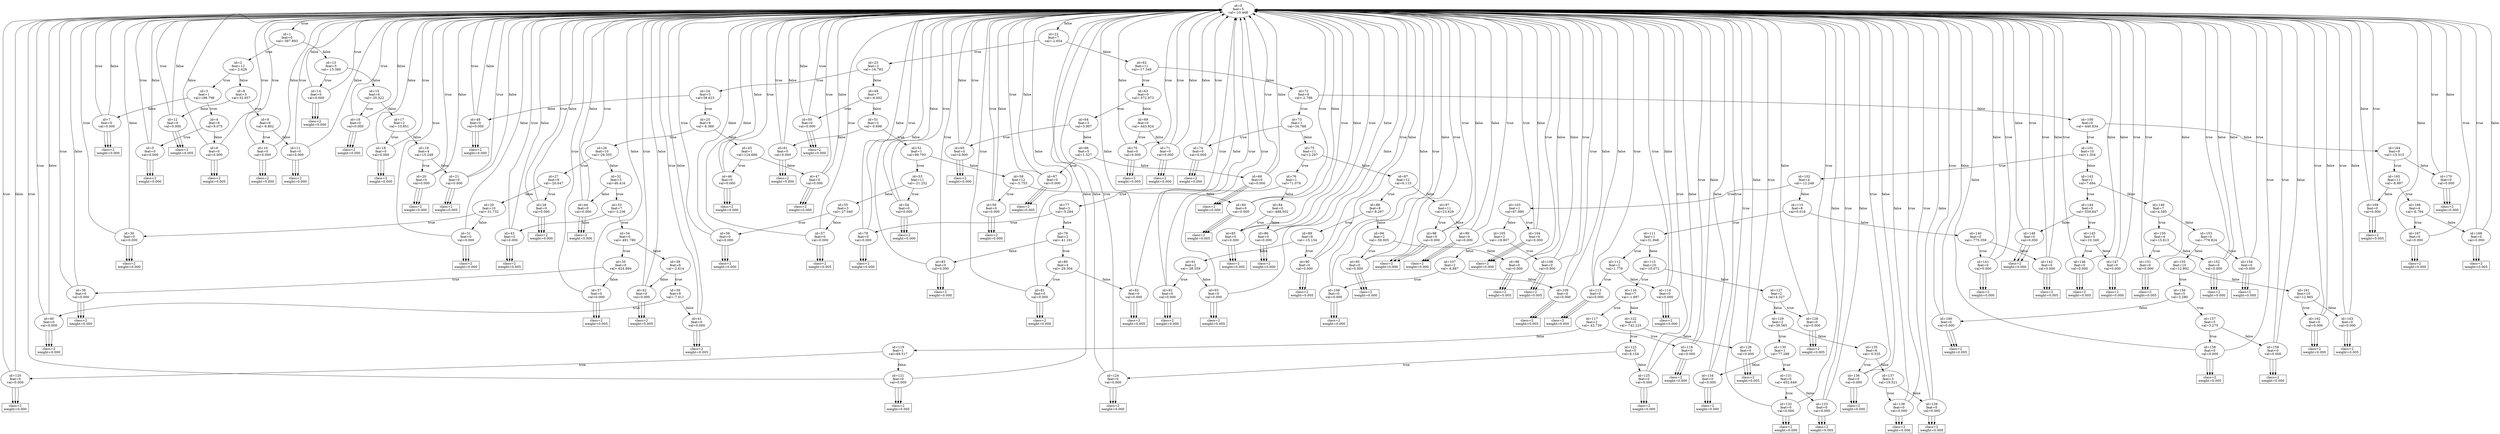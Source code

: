 digraph Tree0 {
  n0 [label="id=0\nfeat=5\nval=-10.468"];
  n0 -> n1 [label="true"];
  n0 -> n22 [label="false"];
  n1 [label="id=1\nfeat=0\nval=-587.893"];
  n1 -> n2 [label="true"];
  n1 -> n13 [label="false"];
  n2 [label="id=2\nfeat=12\nval=-2.628"];
  n2 -> n3 [label="true"];
  n2 -> n8 [label="false"];
  n3 [label="id=3\nfeat=1\nval=198.798"];
  n3 -> n4 [label="true"];
  n3 -> n7 [label="false"];
  n4 [label="id=4\nfeat=6\nval=9.075"];
  n4 -> n5 [label="true"];
  n4 -> n6 [label="false"];
  n5 [label="id=5\nfeat=0\nval=0.000"];
  n5 -> n0 [label="true"];
  n5 -> n0 [label="false"];
  n6 [label="id=6\nfeat=0\nval=0.000"];
  n6 -> n0 [label="true"];
  n6 -> n0 [label="false"];
  n7 [label="id=7\nfeat=0\nval=0.000"];
  n7 -> n0 [label="true"];
  n7 -> n0 [label="false"];
  n8 [label="id=8\nfeat=3\nval=32.957"];
  n8 -> n9 [label="true"];
  n8 -> n12 [label="false"];
  n9 [label="id=9\nfeat=6\nval=-6.862"];
  n9 -> n10 [label="true"];
  n9 -> n11 [label="false"];
  n10 [label="id=10\nfeat=0\nval=0.000"];
  n10 -> n0 [label="true"];
  n10 -> n0 [label="false"];
  n11 [label="id=11\nfeat=0\nval=0.000"];
  n11 -> n0 [label="true"];
  n11 -> n0 [label="false"];
  n12 [label="id=12\nfeat=0\nval=0.000"];
  n12 -> n0 [label="true"];
  n12 -> n0 [label="false"];
  n13 [label="id=13\nfeat=5\nval=-15.380"];
  n13 -> n14 [label="true"];
  n13 -> n15 [label="false"];
  n14 [label="id=14\nfeat=0\nval=0.000"];
  n14 -> n0 [label="true"];
  n14 -> n0 [label="false"];
  n15 [label="id=15\nfeat=6\nval=-35.322"];
  n15 -> n16 [label="true"];
  n15 -> n17 [label="false"];
  n16 [label="id=16\nfeat=0\nval=0.000"];
  n16 -> n0 [label="true"];
  n16 -> n0 [label="false"];
  n17 [label="id=17\nfeat=2\nval=-10.851"];
  n17 -> n18 [label="true"];
  n17 -> n19 [label="false"];
  n18 [label="id=18\nfeat=0\nval=0.000"];
  n18 -> n0 [label="true"];
  n18 -> n0 [label="false"];
  n19 [label="id=19\nfeat=4\nval=15.248"];
  n19 -> n20 [label="true"];
  n19 -> n21 [label="false"];
  n20 [label="id=20\nfeat=0\nval=0.000"];
  n20 -> n0 [label="true"];
  n20 -> n0 [label="false"];
  n21 [label="id=21\nfeat=0\nval=0.000"];
  n21 -> n0 [label="true"];
  n21 -> n0 [label="false"];
  n22 [label="id=22\nfeat=7\nval=-2.654"];
  n22 -> n23 [label="true"];
  n22 -> n62 [label="false"];
  n23 [label="id=23\nfeat=2\nval=-16.785"];
  n23 -> n24 [label="true"];
  n23 -> n49 [label="false"];
  n24 [label="id=24\nfeat=3\nval=58.623"];
  n24 -> n25 [label="true"];
  n24 -> n48 [label="false"];
  n25 [label="id=25\nfeat=9\nval=-6.389"];
  n25 -> n26 [label="true"];
  n25 -> n45 [label="false"];
  n26 [label="id=26\nfeat=10\nval=-29.355"];
  n26 -> n27 [label="true"];
  n26 -> n32 [label="false"];
  n27 [label="id=27\nfeat=9\nval=-20.647"];
  n27 -> n28 [label="true"];
  n27 -> n29 [label="false"];
  n28 [label="id=28\nfeat=0\nval=0.000"];
  n28 -> n0 [label="true"];
  n28 -> n0 [label="false"];
  n29 [label="id=29\nfeat=10\nval=-31.732"];
  n29 -> n30 [label="true"];
  n29 -> n31 [label="false"];
  n30 [label="id=30\nfeat=0\nval=0.000"];
  n30 -> n0 [label="true"];
  n30 -> n0 [label="false"];
  n31 [label="id=31\nfeat=0\nval=0.000"];
  n31 -> n0 [label="true"];
  n31 -> n0 [label="false"];
  n32 [label="id=32\nfeat=3\nval=46.416"];
  n32 -> n33 [label="true"];
  n32 -> n44 [label="false"];
  n33 [label="id=33\nfeat=7\nval=-3.236"];
  n33 -> n34 [label="true"];
  n33 -> n43 [label="false"];
  n34 [label="id=34\nfeat=0\nval=-491.780"];
  n34 -> n35 [label="true"];
  n34 -> n38 [label="false"];
  n35 [label="id=35\nfeat=0\nval=-624.894"];
  n35 -> n36 [label="true"];
  n35 -> n37 [label="false"];
  n36 [label="id=36\nfeat=0\nval=0.000"];
  n36 -> n0 [label="true"];
  n36 -> n0 [label="false"];
  n37 [label="id=37\nfeat=0\nval=0.000"];
  n37 -> n0 [label="true"];
  n37 -> n0 [label="false"];
  n38 [label="id=38\nfeat=6\nval=-2.614"];
  n38 -> n39 [label="true"];
  n38 -> n42 [label="false"];
  n39 [label="id=39\nfeat=9\nval=-7.411"];
  n39 -> n40 [label="true"];
  n39 -> n41 [label="false"];
  n40 [label="id=40\nfeat=0\nval=0.000"];
  n40 -> n0 [label="true"];
  n40 -> n0 [label="false"];
  n41 [label="id=41\nfeat=0\nval=0.000"];
  n41 -> n0 [label="true"];
  n41 -> n0 [label="false"];
  n42 [label="id=42\nfeat=0\nval=0.000"];
  n42 -> n0 [label="true"];
  n42 -> n0 [label="false"];
  n43 [label="id=43\nfeat=0\nval=0.000"];
  n43 -> n0 [label="true"];
  n43 -> n0 [label="false"];
  n44 [label="id=44\nfeat=0\nval=0.000"];
  n44 -> n0 [label="true"];
  n44 -> n0 [label="false"];
  n45 [label="id=45\nfeat=1\nval=124.666"];
  n45 -> n46 [label="true"];
  n45 -> n47 [label="false"];
  n46 [label="id=46\nfeat=0\nval=0.000"];
  n46 -> n0 [label="true"];
  n46 -> n0 [label="false"];
  n47 [label="id=47\nfeat=0\nval=0.000"];
  n47 -> n0 [label="true"];
  n47 -> n0 [label="false"];
  n48 [label="id=48\nfeat=0\nval=0.000"];
  n48 -> n0 [label="true"];
  n48 -> n0 [label="false"];
  n49 [label="id=49\nfeat=7\nval=-6.002"];
  n49 -> n50 [label="true"];
  n49 -> n51 [label="false"];
  n50 [label="id=50\nfeat=0\nval=0.000"];
  n50 -> n0 [label="true"];
  n50 -> n0 [label="false"];
  n51 [label="id=51\nfeat=3\nval=-0.699"];
  n51 -> n52 [label="true"];
  n51 -> n61 [label="false"];
  n52 [label="id=52\nfeat=1\nval=99.793"];
  n52 -> n53 [label="true"];
  n52 -> n58 [label="false"];
  n53 [label="id=53\nfeat=11\nval=-21.252"];
  n53 -> n54 [label="true"];
  n53 -> n55 [label="false"];
  n54 [label="id=54\nfeat=0\nval=0.000"];
  n54 -> n0 [label="true"];
  n54 -> n0 [label="false"];
  n55 [label="id=55\nfeat=3\nval=-27.040"];
  n55 -> n56 [label="true"];
  n55 -> n57 [label="false"];
  n56 [label="id=56\nfeat=0\nval=0.000"];
  n56 -> n0 [label="true"];
  n56 -> n0 [label="false"];
  n57 [label="id=57\nfeat=0\nval=0.000"];
  n57 -> n0 [label="true"];
  n57 -> n0 [label="false"];
  n58 [label="id=58\nfeat=12\nval=-5.753"];
  n58 -> n59 [label="true"];
  n58 -> n60 [label="false"];
  n59 [label="id=59\nfeat=0\nval=0.000"];
  n59 -> n0 [label="true"];
  n59 -> n0 [label="false"];
  n60 [label="id=60\nfeat=0\nval=0.000"];
  n60 -> n0 [label="true"];
  n60 -> n0 [label="false"];
  n61 [label="id=61\nfeat=0\nval=0.000"];
  n61 -> n0 [label="true"];
  n61 -> n0 [label="false"];
  n62 [label="id=62\nfeat=11\nval=-17.349"];
  n62 -> n63 [label="true"];
  n62 -> n72 [label="false"];
  n63 [label="id=63\nfeat=0\nval=-572.973"];
  n63 -> n64 [label="true"];
  n63 -> n69 [label="false"];
  n64 [label="id=64\nfeat=3\nval=3.907"];
  n64 -> n65 [label="true"];
  n64 -> n66 [label="false"];
  n65 [label="id=65\nfeat=0\nval=0.000"];
  n65 -> n0 [label="true"];
  n65 -> n0 [label="false"];
  n66 [label="id=66\nfeat=5\nval=1.527"];
  n66 -> n67 [label="true"];
  n66 -> n68 [label="false"];
  n67 [label="id=67\nfeat=0\nval=0.000"];
  n67 -> n0 [label="true"];
  n67 -> n0 [label="false"];
  n68 [label="id=68\nfeat=0\nval=0.000"];
  n68 -> n0 [label="true"];
  n68 -> n0 [label="false"];
  n69 [label="id=69\nfeat=0\nval=-443.924"];
  n69 -> n70 [label="true"];
  n69 -> n71 [label="false"];
  n70 [label="id=70\nfeat=0\nval=0.000"];
  n70 -> n0 [label="true"];
  n70 -> n0 [label="false"];
  n71 [label="id=71\nfeat=0\nval=0.000"];
  n71 -> n0 [label="true"];
  n71 -> n0 [label="false"];
  n72 [label="id=72\nfeat=6\nval=-2.789"];
  n72 -> n73 [label="true"];
  n72 -> n100 [label="false"];
  n73 [label="id=73\nfeat=1\nval=34.788"];
  n73 -> n74 [label="true"];
  n73 -> n75 [label="false"];
  n74 [label="id=74\nfeat=0\nval=0.000"];
  n74 -> n0 [label="true"];
  n74 -> n0 [label="false"];
  n75 [label="id=75\nfeat=11\nval=2.297"];
  n75 -> n76 [label="true"];
  n75 -> n87 [label="false"];
  n76 [label="id=76\nfeat=1\nval=71.079"];
  n76 -> n77 [label="true"];
  n76 -> n84 [label="false"];
  n77 [label="id=77\nfeat=3\nval=-5.284"];
  n77 -> n78 [label="true"];
  n77 -> n79 [label="false"];
  n78 [label="id=78\nfeat=0\nval=0.000"];
  n78 -> n0 [label="true"];
  n78 -> n0 [label="false"];
  n79 [label="id=79\nfeat=2\nval=-41.161"];
  n79 -> n80 [label="true"];
  n79 -> n83 [label="false"];
  n80 [label="id=80\nfeat=4\nval=-29.304"];
  n80 -> n81 [label="true"];
  n80 -> n82 [label="false"];
  n81 [label="id=81\nfeat=0\nval=0.000"];
  n81 -> n0 [label="true"];
  n81 -> n0 [label="false"];
  n82 [label="id=82\nfeat=0\nval=0.000"];
  n82 -> n0 [label="true"];
  n82 -> n0 [label="false"];
  n83 [label="id=83\nfeat=0\nval=0.000"];
  n83 -> n0 [label="true"];
  n83 -> n0 [label="false"];
  n84 [label="id=84\nfeat=0\nval=-488.502"];
  n84 -> n85 [label="true"];
  n84 -> n86 [label="false"];
  n85 [label="id=85\nfeat=0\nval=0.000"];
  n85 -> n0 [label="true"];
  n85 -> n0 [label="false"];
  n86 [label="id=86\nfeat=0\nval=0.000"];
  n86 -> n0 [label="true"];
  n86 -> n0 [label="false"];
  n87 [label="id=87\nfeat=12\nval=6.115"];
  n87 -> n88 [label="true"];
  n87 -> n97 [label="false"];
  n88 [label="id=88\nfeat=8\nval=-8.287"];
  n88 -> n89 [label="true"];
  n88 -> n94 [label="false"];
  n89 [label="id=89\nfeat=9\nval=-15.134"];
  n89 -> n90 [label="true"];
  n89 -> n91 [label="false"];
  n90 [label="id=90\nfeat=0\nval=0.000"];
  n90 -> n0 [label="true"];
  n90 -> n0 [label="false"];
  n91 [label="id=91\nfeat=2\nval=-38.559"];
  n91 -> n92 [label="true"];
  n91 -> n93 [label="false"];
  n92 [label="id=92\nfeat=0\nval=0.000"];
  n92 -> n0 [label="true"];
  n92 -> n0 [label="false"];
  n93 [label="id=93\nfeat=0\nval=0.000"];
  n93 -> n0 [label="true"];
  n93 -> n0 [label="false"];
  n94 [label="id=94\nfeat=2\nval=-59.005"];
  n94 -> n95 [label="true"];
  n94 -> n96 [label="false"];
  n95 [label="id=95\nfeat=0\nval=0.000"];
  n95 -> n0 [label="true"];
  n95 -> n0 [label="false"];
  n96 [label="id=96\nfeat=0\nval=0.000"];
  n96 -> n0 [label="true"];
  n96 -> n0 [label="false"];
  n97 [label="id=97\nfeat=11\nval=23.629"];
  n97 -> n98 [label="true"];
  n97 -> n99 [label="false"];
  n98 [label="id=98\nfeat=0\nval=0.000"];
  n98 -> n0 [label="true"];
  n98 -> n0 [label="false"];
  n99 [label="id=99\nfeat=0\nval=0.000"];
  n99 -> n0 [label="true"];
  n99 -> n0 [label="false"];
  n100 [label="id=100\nfeat=0\nval=-440.834"];
  n100 -> n101 [label="true"];
  n100 -> n164 [label="false"];
  n101 [label="id=101\nfeat=10\nval=1.304"];
  n101 -> n102 [label="true"];
  n101 -> n143 [label="false"];
  n102 [label="id=102\nfeat=4\nval=-12.248"];
  n102 -> n103 [label="true"];
  n102 -> n110 [label="false"];
  n103 [label="id=103\nfeat=1\nval=67.980"];
  n103 -> n104 [label="true"];
  n103 -> n105 [label="false"];
  n104 [label="id=104\nfeat=0\nval=0.000"];
  n104 -> n0 [label="true"];
  n104 -> n0 [label="false"];
  n105 [label="id=105\nfeat=2\nval=-19.807"];
  n105 -> n106 [label="true"];
  n105 -> n107 [label="false"];
  n106 [label="id=106\nfeat=0\nval=0.000"];
  n106 -> n0 [label="true"];
  n106 -> n0 [label="false"];
  n107 [label="id=107\nfeat=2\nval=-8.887"];
  n107 -> n108 [label="true"];
  n107 -> n109 [label="false"];
  n108 [label="id=108\nfeat=0\nval=0.000"];
  n108 -> n0 [label="true"];
  n108 -> n0 [label="false"];
  n109 [label="id=109\nfeat=0\nval=0.000"];
  n109 -> n0 [label="true"];
  n109 -> n0 [label="false"];
  n110 [label="id=110\nfeat=8\nval=0.018"];
  n110 -> n111 [label="true"];
  n110 -> n140 [label="false"];
  n111 [label="id=111\nfeat=1\nval=31.948"];
  n111 -> n112 [label="true"];
  n111 -> n115 [label="false"];
  n112 [label="id=112\nfeat=2\nval=1.776"];
  n112 -> n113 [label="true"];
  n112 -> n114 [label="false"];
  n113 [label="id=113\nfeat=0\nval=0.000"];
  n113 -> n0 [label="true"];
  n113 -> n0 [label="false"];
  n114 [label="id=114\nfeat=0\nval=0.000"];
  n114 -> n0 [label="true"];
  n114 -> n0 [label="false"];
  n115 [label="id=115\nfeat=10\nval=-10.072"];
  n115 -> n116 [label="true"];
  n115 -> n127 [label="false"];
  n116 [label="id=116\nfeat=7\nval=-1.897"];
  n116 -> n117 [label="true"];
  n116 -> n122 [label="false"];
  n117 [label="id=117\nfeat=2\nval=-42.739"];
  n117 -> n118 [label="true"];
  n117 -> n119 [label="false"];
  n118 [label="id=118\nfeat=0\nval=0.000"];
  n118 -> n0 [label="true"];
  n118 -> n0 [label="false"];
  n119 [label="id=119\nfeat=1\nval=69.517"];
  n119 -> n120 [label="true"];
  n119 -> n121 [label="false"];
  n120 [label="id=120\nfeat=0\nval=0.000"];
  n120 -> n0 [label="true"];
  n120 -> n0 [label="false"];
  n121 [label="id=121\nfeat=0\nval=0.000"];
  n121 -> n0 [label="true"];
  n121 -> n0 [label="false"];
  n122 [label="id=122\nfeat=0\nval=-742.225"];
  n122 -> n123 [label="true"];
  n122 -> n126 [label="false"];
  n123 [label="id=123\nfeat=5\nval=6.154"];
  n123 -> n124 [label="true"];
  n123 -> n125 [label="false"];
  n124 [label="id=124\nfeat=0\nval=0.000"];
  n124 -> n0 [label="true"];
  n124 -> n0 [label="false"];
  n125 [label="id=125\nfeat=0\nval=0.000"];
  n125 -> n0 [label="true"];
  n125 -> n0 [label="false"];
  n126 [label="id=126\nfeat=0\nval=0.000"];
  n126 -> n0 [label="true"];
  n126 -> n0 [label="false"];
  n127 [label="id=127\nfeat=2\nval=4.327"];
  n127 -> n128 [label="true"];
  n127 -> n129 [label="false"];
  n128 [label="id=128\nfeat=0\nval=0.000"];
  n128 -> n0 [label="true"];
  n128 -> n0 [label="false"];
  n129 [label="id=129\nfeat=2\nval=39.565"];
  n129 -> n130 [label="true"];
  n129 -> n135 [label="false"];
  n130 [label="id=130\nfeat=1\nval=77.288"];
  n130 -> n131 [label="true"];
  n130 -> n134 [label="false"];
  n131 [label="id=131\nfeat=0\nval=-652.649"];
  n131 -> n132 [label="true"];
  n131 -> n133 [label="false"];
  n132 [label="id=132\nfeat=0\nval=0.000"];
  n132 -> n0 [label="true"];
  n132 -> n0 [label="false"];
  n133 [label="id=133\nfeat=0\nval=0.000"];
  n133 -> n0 [label="true"];
  n133 -> n0 [label="false"];
  n134 [label="id=134\nfeat=0\nval=0.000"];
  n134 -> n0 [label="true"];
  n134 -> n0 [label="false"];
  n135 [label="id=135\nfeat=6\nval=-0.535"];
  n135 -> n136 [label="true"];
  n135 -> n137 [label="false"];
  n136 [label="id=136\nfeat=0\nval=0.000"];
  n136 -> n0 [label="true"];
  n136 -> n0 [label="false"];
  n137 [label="id=137\nfeat=3\nval=19.521"];
  n137 -> n138 [label="true"];
  n137 -> n139 [label="false"];
  n138 [label="id=138\nfeat=0\nval=0.000"];
  n138 -> n0 [label="true"];
  n138 -> n0 [label="false"];
  n139 [label="id=139\nfeat=0\nval=0.000"];
  n139 -> n0 [label="true"];
  n139 -> n0 [label="false"];
  n140 [label="id=140\nfeat=0\nval=-775.359"];
  n140 -> n141 [label="true"];
  n140 -> n142 [label="false"];
  n141 [label="id=141\nfeat=0\nval=0.000"];
  n141 -> n0 [label="true"];
  n141 -> n0 [label="false"];
  n142 [label="id=142\nfeat=0\nval=0.000"];
  n142 -> n0 [label="true"];
  n142 -> n0 [label="false"];
  n143 [label="id=143\nfeat=1\nval=7.694"];
  n143 -> n144 [label="true"];
  n143 -> n149 [label="false"];
  n144 [label="id=144\nfeat=0\nval=-559.847"];
  n144 -> n145 [label="true"];
  n144 -> n148 [label="false"];
  n145 [label="id=145\nfeat=5\nval=10.349"];
  n145 -> n146 [label="true"];
  n145 -> n147 [label="false"];
  n146 [label="id=146\nfeat=0\nval=0.000"];
  n146 -> n0 [label="true"];
  n146 -> n0 [label="false"];
  n147 [label="id=147\nfeat=0\nval=0.000"];
  n147 -> n0 [label="true"];
  n147 -> n0 [label="false"];
  n148 [label="id=148\nfeat=0\nval=0.000"];
  n148 -> n0 [label="true"];
  n148 -> n0 [label="false"];
  n149 [label="id=149\nfeat=7\nval=4.585"];
  n149 -> n150 [label="true"];
  n149 -> n153 [label="false"];
  n150 [label="id=150\nfeat=4\nval=15.613"];
  n150 -> n151 [label="true"];
  n150 -> n152 [label="false"];
  n151 [label="id=151\nfeat=0\nval=0.000"];
  n151 -> n0 [label="true"];
  n151 -> n0 [label="false"];
  n152 [label="id=152\nfeat=0\nval=0.000"];
  n152 -> n0 [label="true"];
  n152 -> n0 [label="false"];
  n153 [label="id=153\nfeat=0\nval=-779.824"];
  n153 -> n154 [label="true"];
  n153 -> n155 [label="false"];
  n154 [label="id=154\nfeat=0\nval=0.000"];
  n154 -> n0 [label="true"];
  n154 -> n0 [label="false"];
  n155 [label="id=155\nfeat=10\nval=12.892"];
  n155 -> n156 [label="true"];
  n155 -> n161 [label="false"];
  n156 [label="id=156\nfeat=5\nval=3.280"];
  n156 -> n157 [label="true"];
  n156 -> n160 [label="false"];
  n157 [label="id=157\nfeat=5\nval=3.275"];
  n157 -> n158 [label="true"];
  n157 -> n159 [label="false"];
  n158 [label="id=158\nfeat=0\nval=0.000"];
  n158 -> n0 [label="true"];
  n158 -> n0 [label="false"];
  n159 [label="id=159\nfeat=0\nval=0.000"];
  n159 -> n0 [label="true"];
  n159 -> n0 [label="false"];
  n160 [label="id=160\nfeat=0\nval=0.000"];
  n160 -> n0 [label="true"];
  n160 -> n0 [label="false"];
  n161 [label="id=161\nfeat=10\nval=12.965"];
  n161 -> n162 [label="true"];
  n161 -> n163 [label="false"];
  n162 [label="id=162\nfeat=0\nval=0.000"];
  n162 -> n0 [label="true"];
  n162 -> n0 [label="false"];
  n163 [label="id=163\nfeat=0\nval=0.000"];
  n163 -> n0 [label="true"];
  n163 -> n0 [label="false"];
  n164 [label="id=164\nfeat=9\nval=-15.515"];
  n164 -> n165 [label="true"];
  n164 -> n170 [label="false"];
  n165 [label="id=165\nfeat=11\nval=-8.997"];
  n165 -> n166 [label="true"];
  n165 -> n169 [label="false"];
  n166 [label="id=166\nfeat=4\nval=-6.794"];
  n166 -> n167 [label="true"];
  n166 -> n168 [label="false"];
  n167 [label="id=167\nfeat=0\nval=0.000"];
  n167 -> n0 [label="true"];
  n167 -> n0 [label="false"];
  n168 [label="id=168\nfeat=0\nval=0.000"];
  n168 -> n0 [label="true"];
  n168 -> n0 [label="false"];
  n169 [label="id=169\nfeat=0\nval=0.000"];
  n169 -> n0 [label="true"];
  n169 -> n0 [label="false"];
  n170 [label="id=170\nfeat=0\nval=0.000"];
  n170 -> n0 [label="true"];
  n170 -> n0 [label="false"];
  leaf_5 [shape=box,label="class=0\nweight=0.000"];
  n5 -> leaf_5;
  leaf_5 [shape=box,label="class=1\nweight=0.005"];
  n5 -> leaf_5;
  leaf_5 [shape=box,label="class=2\nweight=0.000"];
  n5 -> leaf_5;
  leaf_6 [shape=box,label="class=0\nweight=0.000"];
  n6 -> leaf_6;
  leaf_6 [shape=box,label="class=1\nweight=0.000"];
  n6 -> leaf_6;
  leaf_6 [shape=box,label="class=2\nweight=0.005"];
  n6 -> leaf_6;
  leaf_7 [shape=box,label="class=0\nweight=0.005"];
  n7 -> leaf_7;
  leaf_7 [shape=box,label="class=1\nweight=0.000"];
  n7 -> leaf_7;
  leaf_7 [shape=box,label="class=2\nweight=0.000"];
  n7 -> leaf_7;
  leaf_10 [shape=box,label="class=0\nweight=0.000"];
  n10 -> leaf_10;
  leaf_10 [shape=box,label="class=1\nweight=0.005"];
  n10 -> leaf_10;
  leaf_10 [shape=box,label="class=2\nweight=0.000"];
  n10 -> leaf_10;
  leaf_11 [shape=box,label="class=0\nweight=0.005"];
  n11 -> leaf_11;
  leaf_11 [shape=box,label="class=1\nweight=0.000"];
  n11 -> leaf_11;
  leaf_11 [shape=box,label="class=2\nweight=0.000"];
  n11 -> leaf_11;
  leaf_12 [shape=box,label="class=0\nweight=0.000"];
  n12 -> leaf_12;
  leaf_12 [shape=box,label="class=1\nweight=0.000"];
  n12 -> leaf_12;
  leaf_12 [shape=box,label="class=2\nweight=0.005"];
  n12 -> leaf_12;
  leaf_14 [shape=box,label="class=0\nweight=0.005"];
  n14 -> leaf_14;
  leaf_14 [shape=box,label="class=1\nweight=0.000"];
  n14 -> leaf_14;
  leaf_14 [shape=box,label="class=2\nweight=0.000"];
  n14 -> leaf_14;
  leaf_16 [shape=box,label="class=0\nweight=0.000"];
  n16 -> leaf_16;
  leaf_16 [shape=box,label="class=1\nweight=0.005"];
  n16 -> leaf_16;
  leaf_16 [shape=box,label="class=2\nweight=0.000"];
  n16 -> leaf_16;
  leaf_18 [shape=box,label="class=0\nweight=0.005"];
  n18 -> leaf_18;
  leaf_18 [shape=box,label="class=1\nweight=0.000"];
  n18 -> leaf_18;
  leaf_18 [shape=box,label="class=2\nweight=0.000"];
  n18 -> leaf_18;
  leaf_20 [shape=box,label="class=0\nweight=0.005"];
  n20 -> leaf_20;
  leaf_20 [shape=box,label="class=1\nweight=0.000"];
  n20 -> leaf_20;
  leaf_20 [shape=box,label="class=2\nweight=0.000"];
  n20 -> leaf_20;
  leaf_21 [shape=box,label="class=0\nweight=0.000"];
  n21 -> leaf_21;
  leaf_21 [shape=box,label="class=1\nweight=0.000"];
  n21 -> leaf_21;
  leaf_21 [shape=box,label="class=2\nweight=0.005"];
  n21 -> leaf_21;
  leaf_28 [shape=box,label="class=0\nweight=0.000"];
  n28 -> leaf_28;
  leaf_28 [shape=box,label="class=1\nweight=0.005"];
  n28 -> leaf_28;
  leaf_28 [shape=box,label="class=2\nweight=0.000"];
  n28 -> leaf_28;
  leaf_30 [shape=box,label="class=0\nweight=0.000"];
  n30 -> leaf_30;
  leaf_30 [shape=box,label="class=1\nweight=0.005"];
  n30 -> leaf_30;
  leaf_30 [shape=box,label="class=2\nweight=0.000"];
  n30 -> leaf_30;
  leaf_31 [shape=box,label="class=0\nweight=0.005"];
  n31 -> leaf_31;
  leaf_31 [shape=box,label="class=1\nweight=0.000"];
  n31 -> leaf_31;
  leaf_31 [shape=box,label="class=2\nweight=0.000"];
  n31 -> leaf_31;
  leaf_36 [shape=box,label="class=0\nweight=0.000"];
  n36 -> leaf_36;
  leaf_36 [shape=box,label="class=1\nweight=0.005"];
  n36 -> leaf_36;
  leaf_36 [shape=box,label="class=2\nweight=0.000"];
  n36 -> leaf_36;
  leaf_37 [shape=box,label="class=0\nweight=0.000"];
  n37 -> leaf_37;
  leaf_37 [shape=box,label="class=1\nweight=0.000"];
  n37 -> leaf_37;
  leaf_37 [shape=box,label="class=2\nweight=0.005"];
  n37 -> leaf_37;
  leaf_40 [shape=box,label="class=0\nweight=0.005"];
  n40 -> leaf_40;
  leaf_40 [shape=box,label="class=1\nweight=0.000"];
  n40 -> leaf_40;
  leaf_40 [shape=box,label="class=2\nweight=0.000"];
  n40 -> leaf_40;
  leaf_41 [shape=box,label="class=0\nweight=0.000"];
  n41 -> leaf_41;
  leaf_41 [shape=box,label="class=1\nweight=0.000"];
  n41 -> leaf_41;
  leaf_41 [shape=box,label="class=2\nweight=0.005"];
  n41 -> leaf_41;
  leaf_42 [shape=box,label="class=0\nweight=0.000"];
  n42 -> leaf_42;
  leaf_42 [shape=box,label="class=1\nweight=0.000"];
  n42 -> leaf_42;
  leaf_42 [shape=box,label="class=2\nweight=0.005"];
  n42 -> leaf_42;
  leaf_43 [shape=box,label="class=0\nweight=0.000"];
  n43 -> leaf_43;
  leaf_43 [shape=box,label="class=1\nweight=0.000"];
  n43 -> leaf_43;
  leaf_43 [shape=box,label="class=2\nweight=0.005"];
  n43 -> leaf_43;
  leaf_44 [shape=box,label="class=0\nweight=0.000"];
  n44 -> leaf_44;
  leaf_44 [shape=box,label="class=1\nweight=0.005"];
  n44 -> leaf_44;
  leaf_44 [shape=box,label="class=2\nweight=0.000"];
  n44 -> leaf_44;
  leaf_46 [shape=box,label="class=0\nweight=0.000"];
  n46 -> leaf_46;
  leaf_46 [shape=box,label="class=1\nweight=0.005"];
  n46 -> leaf_46;
  leaf_46 [shape=box,label="class=2\nweight=0.000"];
  n46 -> leaf_46;
  leaf_47 [shape=box,label="class=0\nweight=0.005"];
  n47 -> leaf_47;
  leaf_47 [shape=box,label="class=1\nweight=0.000"];
  n47 -> leaf_47;
  leaf_47 [shape=box,label="class=2\nweight=0.000"];
  n47 -> leaf_47;
  leaf_48 [shape=box,label="class=0\nweight=0.005"];
  n48 -> leaf_48;
  leaf_48 [shape=box,label="class=1\nweight=0.000"];
  n48 -> leaf_48;
  leaf_48 [shape=box,label="class=2\nweight=0.000"];
  n48 -> leaf_48;
  leaf_50 [shape=box,label="class=0\nweight=0.000"];
  n50 -> leaf_50;
  leaf_50 [shape=box,label="class=1\nweight=0.005"];
  n50 -> leaf_50;
  leaf_50 [shape=box,label="class=2\nweight=0.000"];
  n50 -> leaf_50;
  leaf_54 [shape=box,label="class=0\nweight=0.000"];
  n54 -> leaf_54;
  leaf_54 [shape=box,label="class=1\nweight=0.005"];
  n54 -> leaf_54;
  leaf_54 [shape=box,label="class=2\nweight=0.000"];
  n54 -> leaf_54;
  leaf_56 [shape=box,label="class=0\nweight=0.000"];
  n56 -> leaf_56;
  leaf_56 [shape=box,label="class=1\nweight=0.005"];
  n56 -> leaf_56;
  leaf_56 [shape=box,label="class=2\nweight=0.000"];
  n56 -> leaf_56;
  leaf_57 [shape=box,label="class=0\nweight=0.000"];
  n57 -> leaf_57;
  leaf_57 [shape=box,label="class=1\nweight=0.000"];
  n57 -> leaf_57;
  leaf_57 [shape=box,label="class=2\nweight=0.005"];
  n57 -> leaf_57;
  leaf_59 [shape=box,label="class=0\nweight=0.005"];
  n59 -> leaf_59;
  leaf_59 [shape=box,label="class=1\nweight=0.000"];
  n59 -> leaf_59;
  leaf_59 [shape=box,label="class=2\nweight=0.000"];
  n59 -> leaf_59;
  leaf_60 [shape=box,label="class=0\nweight=0.000"];
  n60 -> leaf_60;
  leaf_60 [shape=box,label="class=1\nweight=0.000"];
  n60 -> leaf_60;
  leaf_60 [shape=box,label="class=2\nweight=0.005"];
  n60 -> leaf_60;
  leaf_61 [shape=box,label="class=0\nweight=0.000"];
  n61 -> leaf_61;
  leaf_61 [shape=box,label="class=1\nweight=0.005"];
  n61 -> leaf_61;
  leaf_61 [shape=box,label="class=2\nweight=0.000"];
  n61 -> leaf_61;
  leaf_65 [shape=box,label="class=0\nweight=0.000"];
  n65 -> leaf_65;
  leaf_65 [shape=box,label="class=1\nweight=0.005"];
  n65 -> leaf_65;
  leaf_65 [shape=box,label="class=2\nweight=0.000"];
  n65 -> leaf_65;
  leaf_67 [shape=box,label="class=0\nweight=0.000"];
  n67 -> leaf_67;
  leaf_67 [shape=box,label="class=1\nweight=0.000"];
  n67 -> leaf_67;
  leaf_67 [shape=box,label="class=2\nweight=0.005"];
  n67 -> leaf_67;
  leaf_68 [shape=box,label="class=0\nweight=0.000"];
  n68 -> leaf_68;
  leaf_68 [shape=box,label="class=1\nweight=0.005"];
  n68 -> leaf_68;
  leaf_68 [shape=box,label="class=2\nweight=0.000"];
  n68 -> leaf_68;
  leaf_70 [shape=box,label="class=0\nweight=0.000"];
  n70 -> leaf_70;
  leaf_70 [shape=box,label="class=1\nweight=0.000"];
  n70 -> leaf_70;
  leaf_70 [shape=box,label="class=2\nweight=0.005"];
  n70 -> leaf_70;
  leaf_71 [shape=box,label="class=0\nweight=0.005"];
  n71 -> leaf_71;
  leaf_71 [shape=box,label="class=1\nweight=0.000"];
  n71 -> leaf_71;
  leaf_71 [shape=box,label="class=2\nweight=0.000"];
  n71 -> leaf_71;
  leaf_74 [shape=box,label="class=0\nweight=0.000"];
  n74 -> leaf_74;
  leaf_74 [shape=box,label="class=1\nweight=0.005"];
  n74 -> leaf_74;
  leaf_74 [shape=box,label="class=2\nweight=0.000"];
  n74 -> leaf_74;
  leaf_78 [shape=box,label="class=0\nweight=0.005"];
  n78 -> leaf_78;
  leaf_78 [shape=box,label="class=1\nweight=0.000"];
  n78 -> leaf_78;
  leaf_78 [shape=box,label="class=2\nweight=0.000"];
  n78 -> leaf_78;
  leaf_81 [shape=box,label="class=0\nweight=0.005"];
  n81 -> leaf_81;
  leaf_81 [shape=box,label="class=1\nweight=0.000"];
  n81 -> leaf_81;
  leaf_81 [shape=box,label="class=2\nweight=0.000"];
  n81 -> leaf_81;
  leaf_82 [shape=box,label="class=0\nweight=0.000"];
  n82 -> leaf_82;
  leaf_82 [shape=box,label="class=1\nweight=0.000"];
  n82 -> leaf_82;
  leaf_82 [shape=box,label="class=2\nweight=0.005"];
  n82 -> leaf_82;
  leaf_83 [shape=box,label="class=0\nweight=0.000"];
  n83 -> leaf_83;
  leaf_83 [shape=box,label="class=1\nweight=0.005"];
  n83 -> leaf_83;
  leaf_83 [shape=box,label="class=2\nweight=0.000"];
  n83 -> leaf_83;
  leaf_85 [shape=box,label="class=0\nweight=0.000"];
  n85 -> leaf_85;
  leaf_85 [shape=box,label="class=1\nweight=0.000"];
  n85 -> leaf_85;
  leaf_85 [shape=box,label="class=2\nweight=0.005"];
  n85 -> leaf_85;
  leaf_86 [shape=box,label="class=0\nweight=0.005"];
  n86 -> leaf_86;
  leaf_86 [shape=box,label="class=1\nweight=0.000"];
  n86 -> leaf_86;
  leaf_86 [shape=box,label="class=2\nweight=0.000"];
  n86 -> leaf_86;
  leaf_90 [shape=box,label="class=0\nweight=0.000"];
  n90 -> leaf_90;
  leaf_90 [shape=box,label="class=1\nweight=0.000"];
  n90 -> leaf_90;
  leaf_90 [shape=box,label="class=2\nweight=0.005"];
  n90 -> leaf_90;
  leaf_92 [shape=box,label="class=0\nweight=0.005"];
  n92 -> leaf_92;
  leaf_92 [shape=box,label="class=1\nweight=0.000"];
  n92 -> leaf_92;
  leaf_92 [shape=box,label="class=2\nweight=0.000"];
  n92 -> leaf_92;
  leaf_93 [shape=box,label="class=0\nweight=0.000"];
  n93 -> leaf_93;
  leaf_93 [shape=box,label="class=1\nweight=0.000"];
  n93 -> leaf_93;
  leaf_93 [shape=box,label="class=2\nweight=0.005"];
  n93 -> leaf_93;
  leaf_95 [shape=box,label="class=0\nweight=0.005"];
  n95 -> leaf_95;
  leaf_95 [shape=box,label="class=1\nweight=0.000"];
  n95 -> leaf_95;
  leaf_95 [shape=box,label="class=2\nweight=0.000"];
  n95 -> leaf_95;
  leaf_96 [shape=box,label="class=0\nweight=0.000"];
  n96 -> leaf_96;
  leaf_96 [shape=box,label="class=1\nweight=0.000"];
  n96 -> leaf_96;
  leaf_96 [shape=box,label="class=2\nweight=0.005"];
  n96 -> leaf_96;
  leaf_98 [shape=box,label="class=0\nweight=0.005"];
  n98 -> leaf_98;
  leaf_98 [shape=box,label="class=1\nweight=0.000"];
  n98 -> leaf_98;
  leaf_98 [shape=box,label="class=2\nweight=0.000"];
  n98 -> leaf_98;
  leaf_99 [shape=box,label="class=0\nweight=0.000"];
  n99 -> leaf_99;
  leaf_99 [shape=box,label="class=1\nweight=0.005"];
  n99 -> leaf_99;
  leaf_99 [shape=box,label="class=2\nweight=0.000"];
  n99 -> leaf_99;
  leaf_104 [shape=box,label="class=0\nweight=0.000"];
  n104 -> leaf_104;
  leaf_104 [shape=box,label="class=1\nweight=0.005"];
  n104 -> leaf_104;
  leaf_104 [shape=box,label="class=2\nweight=0.000"];
  n104 -> leaf_104;
  leaf_106 [shape=box,label="class=0\nweight=0.000"];
  n106 -> leaf_106;
  leaf_106 [shape=box,label="class=1\nweight=0.000"];
  n106 -> leaf_106;
  leaf_106 [shape=box,label="class=2\nweight=0.005"];
  n106 -> leaf_106;
  leaf_108 [shape=box,label="class=0\nweight=0.005"];
  n108 -> leaf_108;
  leaf_108 [shape=box,label="class=1\nweight=0.000"];
  n108 -> leaf_108;
  leaf_108 [shape=box,label="class=2\nweight=0.000"];
  n108 -> leaf_108;
  leaf_109 [shape=box,label="class=0\nweight=0.000"];
  n109 -> leaf_109;
  leaf_109 [shape=box,label="class=1\nweight=0.000"];
  n109 -> leaf_109;
  leaf_109 [shape=box,label="class=2\nweight=0.005"];
  n109 -> leaf_109;
  leaf_113 [shape=box,label="class=0\nweight=0.000"];
  n113 -> leaf_113;
  leaf_113 [shape=box,label="class=1\nweight=0.005"];
  n113 -> leaf_113;
  leaf_113 [shape=box,label="class=2\nweight=0.000"];
  n113 -> leaf_113;
  leaf_114 [shape=box,label="class=0\nweight=0.005"];
  n114 -> leaf_114;
  leaf_114 [shape=box,label="class=1\nweight=0.000"];
  n114 -> leaf_114;
  leaf_114 [shape=box,label="class=2\nweight=0.000"];
  n114 -> leaf_114;
  leaf_118 [shape=box,label="class=0\nweight=0.000"];
  n118 -> leaf_118;
  leaf_118 [shape=box,label="class=1\nweight=0.005"];
  n118 -> leaf_118;
  leaf_118 [shape=box,label="class=2\nweight=0.000"];
  n118 -> leaf_118;
  leaf_120 [shape=box,label="class=0\nweight=0.000"];
  n120 -> leaf_120;
  leaf_120 [shape=box,label="class=1\nweight=0.005"];
  n120 -> leaf_120;
  leaf_120 [shape=box,label="class=2\nweight=0.000"];
  n120 -> leaf_120;
  leaf_121 [shape=box,label="class=0\nweight=0.000"];
  n121 -> leaf_121;
  leaf_121 [shape=box,label="class=1\nweight=0.000"];
  n121 -> leaf_121;
  leaf_121 [shape=box,label="class=2\nweight=0.005"];
  n121 -> leaf_121;
  leaf_124 [shape=box,label="class=0\nweight=0.005"];
  n124 -> leaf_124;
  leaf_124 [shape=box,label="class=1\nweight=0.000"];
  n124 -> leaf_124;
  leaf_124 [shape=box,label="class=2\nweight=0.000"];
  n124 -> leaf_124;
  leaf_125 [shape=box,label="class=0\nweight=0.000"];
  n125 -> leaf_125;
  leaf_125 [shape=box,label="class=1\nweight=0.005"];
  n125 -> leaf_125;
  leaf_125 [shape=box,label="class=2\nweight=0.000"];
  n125 -> leaf_125;
  leaf_126 [shape=box,label="class=0\nweight=0.000"];
  n126 -> leaf_126;
  leaf_126 [shape=box,label="class=1\nweight=0.000"];
  n126 -> leaf_126;
  leaf_126 [shape=box,label="class=2\nweight=0.005"];
  n126 -> leaf_126;
  leaf_128 [shape=box,label="class=0\nweight=0.000"];
  n128 -> leaf_128;
  leaf_128 [shape=box,label="class=1\nweight=0.000"];
  n128 -> leaf_128;
  leaf_128 [shape=box,label="class=2\nweight=0.005"];
  n128 -> leaf_128;
  leaf_132 [shape=box,label="class=0\nweight=0.000"];
  n132 -> leaf_132;
  leaf_132 [shape=box,label="class=1\nweight=0.005"];
  n132 -> leaf_132;
  leaf_132 [shape=box,label="class=2\nweight=0.000"];
  n132 -> leaf_132;
  leaf_133 [shape=box,label="class=0\nweight=0.000"];
  n133 -> leaf_133;
  leaf_133 [shape=box,label="class=1\nweight=0.000"];
  n133 -> leaf_133;
  leaf_133 [shape=box,label="class=2\nweight=0.005"];
  n133 -> leaf_133;
  leaf_134 [shape=box,label="class=0\nweight=0.000"];
  n134 -> leaf_134;
  leaf_134 [shape=box,label="class=1\nweight=0.005"];
  n134 -> leaf_134;
  leaf_134 [shape=box,label="class=2\nweight=0.000"];
  n134 -> leaf_134;
  leaf_136 [shape=box,label="class=0\nweight=0.000"];
  n136 -> leaf_136;
  leaf_136 [shape=box,label="class=1\nweight=0.005"];
  n136 -> leaf_136;
  leaf_136 [shape=box,label="class=2\nweight=0.000"];
  n136 -> leaf_136;
  leaf_138 [shape=box,label="class=0\nweight=0.005"];
  n138 -> leaf_138;
  leaf_138 [shape=box,label="class=1\nweight=0.000"];
  n138 -> leaf_138;
  leaf_138 [shape=box,label="class=2\nweight=0.000"];
  n138 -> leaf_138;
  leaf_139 [shape=box,label="class=0\nweight=0.000"];
  n139 -> leaf_139;
  leaf_139 [shape=box,label="class=1\nweight=0.005"];
  n139 -> leaf_139;
  leaf_139 [shape=box,label="class=2\nweight=0.000"];
  n139 -> leaf_139;
  leaf_141 [shape=box,label="class=0\nweight=0.005"];
  n141 -> leaf_141;
  leaf_141 [shape=box,label="class=1\nweight=0.000"];
  n141 -> leaf_141;
  leaf_141 [shape=box,label="class=2\nweight=0.000"];
  n141 -> leaf_141;
  leaf_142 [shape=box,label="class=0\nweight=0.000"];
  n142 -> leaf_142;
  leaf_142 [shape=box,label="class=1\nweight=0.000"];
  n142 -> leaf_142;
  leaf_142 [shape=box,label="class=2\nweight=0.005"];
  n142 -> leaf_142;
  leaf_146 [shape=box,label="class=0\nweight=0.000"];
  n146 -> leaf_146;
  leaf_146 [shape=box,label="class=1\nweight=0.000"];
  n146 -> leaf_146;
  leaf_146 [shape=box,label="class=2\nweight=0.005"];
  n146 -> leaf_146;
  leaf_147 [shape=box,label="class=0\nweight=0.005"];
  n147 -> leaf_147;
  leaf_147 [shape=box,label="class=1\nweight=0.000"];
  n147 -> leaf_147;
  leaf_147 [shape=box,label="class=2\nweight=0.000"];
  n147 -> leaf_147;
  leaf_148 [shape=box,label="class=0\nweight=0.000"];
  n148 -> leaf_148;
  leaf_148 [shape=box,label="class=1\nweight=0.005"];
  n148 -> leaf_148;
  leaf_148 [shape=box,label="class=2\nweight=0.000"];
  n148 -> leaf_148;
  leaf_151 [shape=box,label="class=0\nweight=0.000"];
  n151 -> leaf_151;
  leaf_151 [shape=box,label="class=1\nweight=0.000"];
  n151 -> leaf_151;
  leaf_151 [shape=box,label="class=2\nweight=0.005"];
  n151 -> leaf_151;
  leaf_152 [shape=box,label="class=0\nweight=0.005"];
  n152 -> leaf_152;
  leaf_152 [shape=box,label="class=1\nweight=0.000"];
  n152 -> leaf_152;
  leaf_152 [shape=box,label="class=2\nweight=0.000"];
  n152 -> leaf_152;
  leaf_154 [shape=box,label="class=0\nweight=0.005"];
  n154 -> leaf_154;
  leaf_154 [shape=box,label="class=1\nweight=0.000"];
  n154 -> leaf_154;
  leaf_154 [shape=box,label="class=2\nweight=0.000"];
  n154 -> leaf_154;
  leaf_158 [shape=box,label="class=0\nweight=0.000"];
  n158 -> leaf_158;
  leaf_158 [shape=box,label="class=1\nweight=0.000"];
  n158 -> leaf_158;
  leaf_158 [shape=box,label="class=2\nweight=0.005"];
  n158 -> leaf_158;
  leaf_159 [shape=box,label="class=0\nweight=0.005"];
  n159 -> leaf_159;
  leaf_159 [shape=box,label="class=1\nweight=0.000"];
  n159 -> leaf_159;
  leaf_159 [shape=box,label="class=2\nweight=0.000"];
  n159 -> leaf_159;
  leaf_160 [shape=box,label="class=0\nweight=0.000"];
  n160 -> leaf_160;
  leaf_160 [shape=box,label="class=1\nweight=0.000"];
  n160 -> leaf_160;
  leaf_160 [shape=box,label="class=2\nweight=0.005"];
  n160 -> leaf_160;
  leaf_162 [shape=box,label="class=0\nweight=0.005"];
  n162 -> leaf_162;
  leaf_162 [shape=box,label="class=1\nweight=0.000"];
  n162 -> leaf_162;
  leaf_162 [shape=box,label="class=2\nweight=0.000"];
  n162 -> leaf_162;
  leaf_163 [shape=box,label="class=0\nweight=0.000"];
  n163 -> leaf_163;
  leaf_163 [shape=box,label="class=1\nweight=0.000"];
  n163 -> leaf_163;
  leaf_163 [shape=box,label="class=2\nweight=0.005"];
  n163 -> leaf_163;
  leaf_167 [shape=box,label="class=0\nweight=0.005"];
  n167 -> leaf_167;
  leaf_167 [shape=box,label="class=1\nweight=0.000"];
  n167 -> leaf_167;
  leaf_167 [shape=box,label="class=2\nweight=0.000"];
  n167 -> leaf_167;
  leaf_168 [shape=box,label="class=0\nweight=0.000"];
  n168 -> leaf_168;
  leaf_168 [shape=box,label="class=1\nweight=0.000"];
  n168 -> leaf_168;
  leaf_168 [shape=box,label="class=2\nweight=0.005"];
  n168 -> leaf_168;
  leaf_169 [shape=box,label="class=0\nweight=0.000"];
  n169 -> leaf_169;
  leaf_169 [shape=box,label="class=1\nweight=0.000"];
  n169 -> leaf_169;
  leaf_169 [shape=box,label="class=2\nweight=0.005"];
  n169 -> leaf_169;
  leaf_170 [shape=box,label="class=0\nweight=0.005"];
  n170 -> leaf_170;
  leaf_170 [shape=box,label="class=1\nweight=0.000"];
  n170 -> leaf_170;
  leaf_170 [shape=box,label="class=2\nweight=0.000"];
  n170 -> leaf_170;
}
